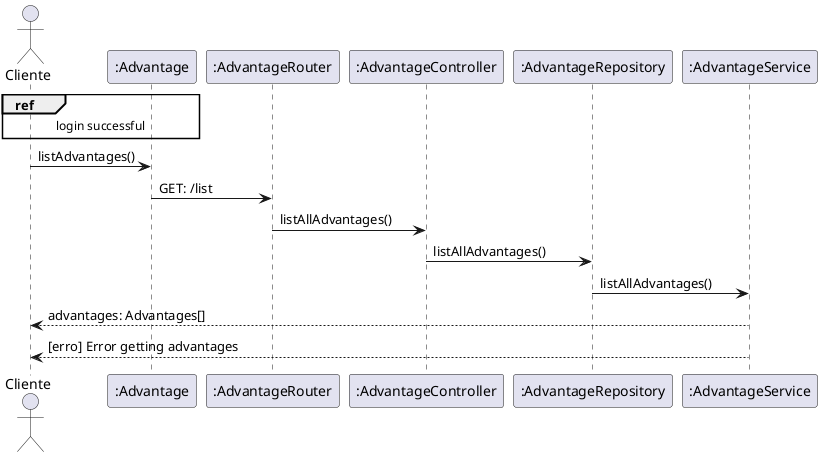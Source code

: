@startuml

actor "Cliente" as cliente
participant ":Advantage" as ad
participant ":AdvantageRouter" as adRouter
participant ":AdvantageController" as adController
participant ":AdvantageRepository" as adRepository
participant ":AdvantageService" as adService

ref over cliente, ad: login successful

cliente -> ad : listAdvantages()
ad -> adRouter : GET: /list
adRouter -> adController : listAllAdvantages()
adController -> adRepository : listAllAdvantages()
adRepository -> adService : listAllAdvantages()
adService --> cliente : advantages: Advantages[]
adService --> cliente : [erro] Error getting advantages

@enduml